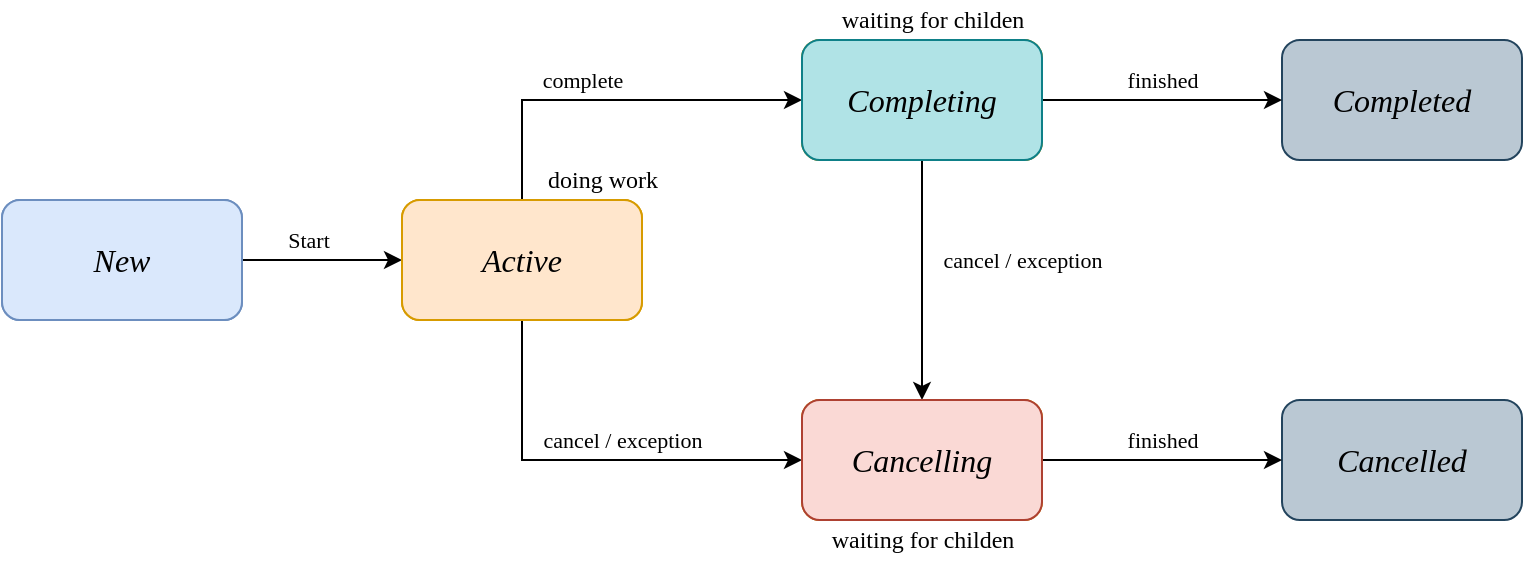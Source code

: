<mxfile version="16.2.4" type="device"><diagram id="wcw3EeewRD3sLrSJF5be" name="Page-1"><mxGraphModel dx="1422" dy="781" grid="1" gridSize="10" guides="1" tooltips="1" connect="1" arrows="1" fold="1" page="1" pageScale="1" pageWidth="827" pageHeight="1169" math="0" shadow="0"><root><mxCell id="0"/><mxCell id="1" parent="0"/><mxCell id="-oOQ7lEx0Je8B6x9_T9v-9" style="edgeStyle=orthogonalEdgeStyle;rounded=0;orthogonalLoop=1;jettySize=auto;html=1;exitX=1;exitY=0.5;exitDx=0;exitDy=0;entryX=0;entryY=0.5;entryDx=0;entryDy=0;fontFamily=IBM Plex Sans;fontSource=https%3A%2F%2Ffonts.googleapis.com%2Fcss%3Ffamily%3DIBM%2BPlex%2BSans;" edge="1" parent="1" source="-oOQ7lEx0Je8B6x9_T9v-3" target="-oOQ7lEx0Je8B6x9_T9v-4"><mxGeometry relative="1" as="geometry"/></mxCell><mxCell id="-oOQ7lEx0Je8B6x9_T9v-15" value="Start" style="edgeLabel;html=1;align=center;verticalAlign=middle;resizable=0;points=[];fontFamily=IBM Plex Sans;fontSource=https%3A%2F%2Ffonts.googleapis.com%2Fcss%3Ffamily%3DIBM%2BPlex%2BSans;" vertex="1" connectable="0" parent="-oOQ7lEx0Je8B6x9_T9v-9"><mxGeometry x="-0.188" y="-1" relative="1" as="geometry"><mxPoint y="-11" as="offset"/></mxGeometry></mxCell><mxCell id="-oOQ7lEx0Je8B6x9_T9v-3" value="New" style="rounded=1;whiteSpace=wrap;html=1;fontFamily=IBM Plex Sans;fontSource=https%3A%2F%2Ffonts.googleapis.com%2Fcss%3Ffamily%3DIBM%2BPlex%2BSans;fillColor=#dae8fc;strokeColor=#6c8ebf;" vertex="1" parent="1"><mxGeometry y="140" width="120" height="60" as="geometry"/></mxCell><mxCell id="-oOQ7lEx0Je8B6x9_T9v-10" style="edgeStyle=orthogonalEdgeStyle;rounded=0;orthogonalLoop=1;jettySize=auto;html=1;exitX=0.5;exitY=0;exitDx=0;exitDy=0;entryX=0;entryY=0.5;entryDx=0;entryDy=0;fontFamily=IBM Plex Sans;fontSource=https%3A%2F%2Ffonts.googleapis.com%2Fcss%3Ffamily%3DIBM%2BPlex%2BSans;" edge="1" parent="1" source="-oOQ7lEx0Je8B6x9_T9v-4" target="-oOQ7lEx0Je8B6x9_T9v-8"><mxGeometry relative="1" as="geometry"/></mxCell><mxCell id="-oOQ7lEx0Je8B6x9_T9v-16" value="complete" style="edgeLabel;html=1;align=center;verticalAlign=middle;resizable=0;points=[];fontFamily=IBM Plex Sans;fontSource=https%3A%2F%2Ffonts.googleapis.com%2Fcss%3Ffamily%3DIBM%2BPlex%2BSans;" vertex="1" connectable="0" parent="-oOQ7lEx0Je8B6x9_T9v-10"><mxGeometry x="-0.067" y="3" relative="1" as="geometry"><mxPoint x="-9" y="-7" as="offset"/></mxGeometry></mxCell><mxCell id="-oOQ7lEx0Je8B6x9_T9v-11" style="edgeStyle=orthogonalEdgeStyle;rounded=0;orthogonalLoop=1;jettySize=auto;html=1;exitX=0.5;exitY=1;exitDx=0;exitDy=0;entryX=0;entryY=0.5;entryDx=0;entryDy=0;fontFamily=IBM Plex Sans;fontSource=https%3A%2F%2Ffonts.googleapis.com%2Fcss%3Ffamily%3DIBM%2BPlex%2BSans;" edge="1" parent="1" source="-oOQ7lEx0Je8B6x9_T9v-4" target="-oOQ7lEx0Je8B6x9_T9v-7"><mxGeometry relative="1" as="geometry"/></mxCell><mxCell id="-oOQ7lEx0Je8B6x9_T9v-18" value="cancel / exception" style="edgeLabel;html=1;align=center;verticalAlign=middle;resizable=0;points=[];fontFamily=IBM Plex Sans;fontSource=https%3A%2F%2Ffonts.googleapis.com%2Fcss%3Ffamily%3DIBM%2BPlex%2BSans;" vertex="1" connectable="0" parent="-oOQ7lEx0Je8B6x9_T9v-11"><mxGeometry x="0.259" y="-1" relative="1" as="geometry"><mxPoint x="-12" y="-11" as="offset"/></mxGeometry></mxCell><mxCell id="-oOQ7lEx0Je8B6x9_T9v-4" value="Active" style="rounded=1;whiteSpace=wrap;html=1;fontFamily=IBM Plex Sans;fontSource=https%3A%2F%2Ffonts.googleapis.com%2Fcss%3Ffamily%3DIBM%2BPlex%2BSans;fillColor=#ffe6cc;strokeColor=#d79b00;" vertex="1" parent="1"><mxGeometry x="200" y="140" width="120" height="60" as="geometry"/></mxCell><mxCell id="-oOQ7lEx0Je8B6x9_T9v-5" value="Cancelled" style="rounded=1;whiteSpace=wrap;html=1;fontFamily=IBM Plex Sans;fontSource=https%3A%2F%2Ffonts.googleapis.com%2Fcss%3Ffamily%3DIBM%2BPlex%2BSans;fillColor=#bac8d3;strokeColor=#23445d;fontSize=16;fontStyle=2" vertex="1" parent="1"><mxGeometry x="640" y="240" width="120" height="60" as="geometry"/></mxCell><mxCell id="-oOQ7lEx0Je8B6x9_T9v-6" value="Completed" style="rounded=1;whiteSpace=wrap;html=1;fontFamily=IBM Plex Sans;fontSource=https%3A%2F%2Ffonts.googleapis.com%2Fcss%3Ffamily%3DIBM%2BPlex%2BSans;fillColor=#bac8d3;strokeColor=#23445d;fontSize=16;fontStyle=2" vertex="1" parent="1"><mxGeometry x="640" y="60" width="120" height="60" as="geometry"/></mxCell><mxCell id="-oOQ7lEx0Je8B6x9_T9v-13" style="edgeStyle=orthogonalEdgeStyle;rounded=0;orthogonalLoop=1;jettySize=auto;html=1;exitX=1;exitY=0.5;exitDx=0;exitDy=0;entryX=0;entryY=0.5;entryDx=0;entryDy=0;fontFamily=IBM Plex Sans;fontSource=https%3A%2F%2Ffonts.googleapis.com%2Fcss%3Ffamily%3DIBM%2BPlex%2BSans;" edge="1" parent="1" source="-oOQ7lEx0Je8B6x9_T9v-7" target="-oOQ7lEx0Je8B6x9_T9v-5"><mxGeometry relative="1" as="geometry"/></mxCell><mxCell id="-oOQ7lEx0Je8B6x9_T9v-20" value="finished" style="edgeLabel;html=1;align=center;verticalAlign=middle;resizable=0;points=[];fontFamily=IBM Plex Sans;fontSource=https%3A%2F%2Ffonts.googleapis.com%2Fcss%3Ffamily%3DIBM%2BPlex%2BSans;" vertex="1" connectable="0" parent="-oOQ7lEx0Je8B6x9_T9v-13"><mxGeometry x="-0.24" y="-2" relative="1" as="geometry"><mxPoint x="14" y="-12" as="offset"/></mxGeometry></mxCell><mxCell id="-oOQ7lEx0Je8B6x9_T9v-7" value="Cancelling" style="rounded=1;whiteSpace=wrap;html=1;fontFamily=IBM Plex Sans;fontSource=https%3A%2F%2Ffonts.googleapis.com%2Fcss%3Ffamily%3DIBM%2BPlex%2BSans;fillColor=#ffe6cc;strokeColor=#d79b00;" vertex="1" parent="1"><mxGeometry x="400" y="240" width="120" height="60" as="geometry"/></mxCell><mxCell id="-oOQ7lEx0Je8B6x9_T9v-12" style="edgeStyle=orthogonalEdgeStyle;rounded=0;orthogonalLoop=1;jettySize=auto;html=1;exitX=0.5;exitY=1;exitDx=0;exitDy=0;entryX=0.5;entryY=0;entryDx=0;entryDy=0;fontFamily=IBM Plex Sans;fontSource=https%3A%2F%2Ffonts.googleapis.com%2Fcss%3Ffamily%3DIBM%2BPlex%2BSans;" edge="1" parent="1" source="-oOQ7lEx0Je8B6x9_T9v-8" target="-oOQ7lEx0Je8B6x9_T9v-7"><mxGeometry relative="1" as="geometry"/></mxCell><mxCell id="-oOQ7lEx0Je8B6x9_T9v-14" style="edgeStyle=orthogonalEdgeStyle;rounded=0;orthogonalLoop=1;jettySize=auto;html=1;exitX=1;exitY=0.5;exitDx=0;exitDy=0;entryX=0;entryY=0.5;entryDx=0;entryDy=0;fontFamily=IBM Plex Sans;fontSource=https%3A%2F%2Ffonts.googleapis.com%2Fcss%3Ffamily%3DIBM%2BPlex%2BSans;" edge="1" parent="1" source="-oOQ7lEx0Je8B6x9_T9v-8" target="-oOQ7lEx0Je8B6x9_T9v-6"><mxGeometry relative="1" as="geometry"/></mxCell><mxCell id="-oOQ7lEx0Je8B6x9_T9v-8" value="Completing" style="rounded=1;whiteSpace=wrap;html=1;fontFamily=IBM Plex Sans;fontSource=https%3A%2F%2Ffonts.googleapis.com%2Fcss%3Ffamily%3DIBM%2BPlex%2BSans;fillColor=#ffe6cc;strokeColor=#d79b00;" vertex="1" parent="1"><mxGeometry x="400" y="60" width="120" height="60" as="geometry"/></mxCell><mxCell id="-oOQ7lEx0Je8B6x9_T9v-17" value="doing work" style="text;html=1;align=center;verticalAlign=middle;resizable=0;points=[];autosize=1;strokeColor=none;fillColor=none;fontFamily=IBM Plex Sans;fontSource=https%3A%2F%2Ffonts.googleapis.com%2Fcss%3Ffamily%3DIBM%2BPlex%2BSans;" vertex="1" parent="1"><mxGeometry x="265" y="120" width="70" height="20" as="geometry"/></mxCell><mxCell id="-oOQ7lEx0Je8B6x9_T9v-19" value="cancel / exception" style="edgeLabel;html=1;align=center;verticalAlign=middle;resizable=0;points=[];fontFamily=IBM Plex Sans;fontSource=https%3A%2F%2Ffonts.googleapis.com%2Fcss%3Ffamily%3DIBM%2BPlex%2BSans;" vertex="1" connectable="0" parent="1"><mxGeometry x="510.0" y="169.999" as="geometry"/></mxCell><mxCell id="-oOQ7lEx0Je8B6x9_T9v-22" value="finished" style="edgeLabel;html=1;align=center;verticalAlign=middle;resizable=0;points=[];fontFamily=IBM Plex Sans;fontSource=https%3A%2F%2Ffonts.googleapis.com%2Fcss%3Ffamily%3DIBM%2BPlex%2BSans;" vertex="1" connectable="0" parent="1"><mxGeometry x="579.997" y="80" as="geometry"/></mxCell><mxCell id="-oOQ7lEx0Je8B6x9_T9v-23" value="waiting for childen" style="text;html=1;align=center;verticalAlign=middle;resizable=0;points=[];autosize=1;strokeColor=none;fillColor=none;fontFamily=IBM Plex Sans;fontSource=https%3A%2F%2Ffonts.googleapis.com%2Fcss%3Ffamily%3DIBM%2BPlex%2BSans;" vertex="1" parent="1"><mxGeometry x="410" y="40" width="110" height="20" as="geometry"/></mxCell><mxCell id="-oOQ7lEx0Je8B6x9_T9v-24" value="waiting for childen" style="text;html=1;align=center;verticalAlign=middle;resizable=0;points=[];autosize=1;strokeColor=none;fillColor=none;fontFamily=IBM Plex Sans;fontSource=https%3A%2F%2Ffonts.googleapis.com%2Fcss%3Ffamily%3DIBM%2BPlex%2BSans;" vertex="1" parent="1"><mxGeometry x="405" y="300" width="110" height="20" as="geometry"/></mxCell><mxCell id="-oOQ7lEx0Je8B6x9_T9v-27" value="New" style="rounded=1;whiteSpace=wrap;html=1;fontFamily=IBM Plex Sans;fontSource=https%3A%2F%2Ffonts.googleapis.com%2Fcss%3Ffamily%3DIBM%2BPlex%2BSans;fillColor=#dae8fc;strokeColor=#6c8ebf;fontSize=16;fontStyle=2" vertex="1" parent="1"><mxGeometry y="140" width="120" height="60" as="geometry"/></mxCell><mxCell id="-oOQ7lEx0Je8B6x9_T9v-28" value="Active" style="rounded=1;whiteSpace=wrap;html=1;fontFamily=IBM Plex Sans;fontSource=https%3A%2F%2Ffonts.googleapis.com%2Fcss%3Ffamily%3DIBM%2BPlex%2BSans;fillColor=#ffe6cc;strokeColor=#d79b00;fontSize=16;fontStyle=2" vertex="1" parent="1"><mxGeometry x="200" y="140" width="120" height="60" as="geometry"/></mxCell><mxCell id="-oOQ7lEx0Je8B6x9_T9v-29" value="Completing" style="rounded=1;whiteSpace=wrap;html=1;fontFamily=IBM Plex Sans;fontSource=https%3A%2F%2Ffonts.googleapis.com%2Fcss%3Ffamily%3DIBM%2BPlex%2BSans;fillColor=#b0e3e6;strokeColor=#0e8088;fontSize=16;fontStyle=2" vertex="1" parent="1"><mxGeometry x="400" y="60" width="120" height="60" as="geometry"/></mxCell><mxCell id="-oOQ7lEx0Je8B6x9_T9v-30" value="Cancelling" style="rounded=1;whiteSpace=wrap;html=1;fontFamily=IBM Plex Sans;fontSource=https%3A%2F%2Ffonts.googleapis.com%2Fcss%3Ffamily%3DIBM%2BPlex%2BSans;fillColor=#fad9d5;strokeColor=#ae4132;fontSize=16;fontStyle=2" vertex="1" parent="1"><mxGeometry x="400" y="240" width="120" height="60" as="geometry"/></mxCell></root></mxGraphModel></diagram></mxfile>